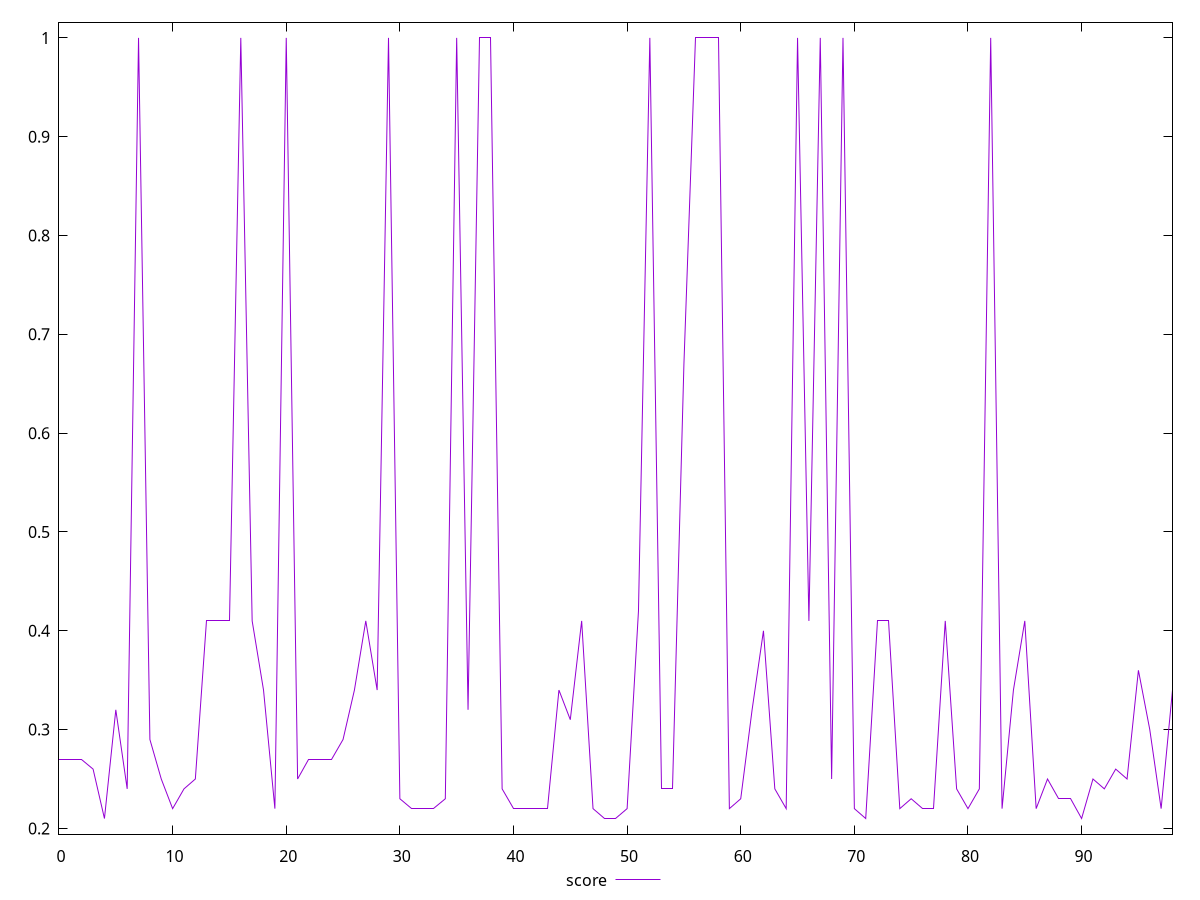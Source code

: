 reset

$score <<EOF
0 0.27
1 0.27
2 0.27
3 0.26
4 0.21
5 0.32
6 0.24
7 1
8 0.29
9 0.25
10 0.22
11 0.24
12 0.25
13 0.41
14 0.41
15 0.41
16 1
17 0.41
18 0.34
19 0.22
20 1
21 0.25
22 0.27
23 0.27
24 0.27
25 0.29
26 0.34
27 0.41
28 0.34
29 1
30 0.23
31 0.22
32 0.22
33 0.22
34 0.23
35 1
36 0.32
37 1
38 1
39 0.24
40 0.22
41 0.22
42 0.22
43 0.22
44 0.34
45 0.31
46 0.41
47 0.22
48 0.21
49 0.21
50 0.22
51 0.42
52 1
53 0.24
54 0.24
55 0.67
56 1
57 1
58 1
59 0.22
60 0.23
61 0.32
62 0.4
63 0.24
64 0.22
65 1
66 0.41
67 1
68 0.25
69 1
70 0.22
71 0.21
72 0.41
73 0.41
74 0.22
75 0.23
76 0.22
77 0.22
78 0.41
79 0.24
80 0.22
81 0.24
82 1
83 0.22
84 0.34
85 0.41
86 0.22
87 0.25
88 0.23
89 0.23
90 0.21
91 0.25
92 0.24
93 0.26
94 0.25
95 0.36
96 0.3
97 0.22
98 0.34
EOF

set key outside below
set xrange [0:98]
set yrange [0.19419999999999998:1.0158]
set trange [0.19419999999999998:1.0158]
set terminal svg size 640, 500 enhanced background rgb 'white'
set output "reports/report_00027_2021-02-24T12-40-31.850Z/unused-javascript/samples/card/score/values.svg"

plot $score title "score" with line

reset
